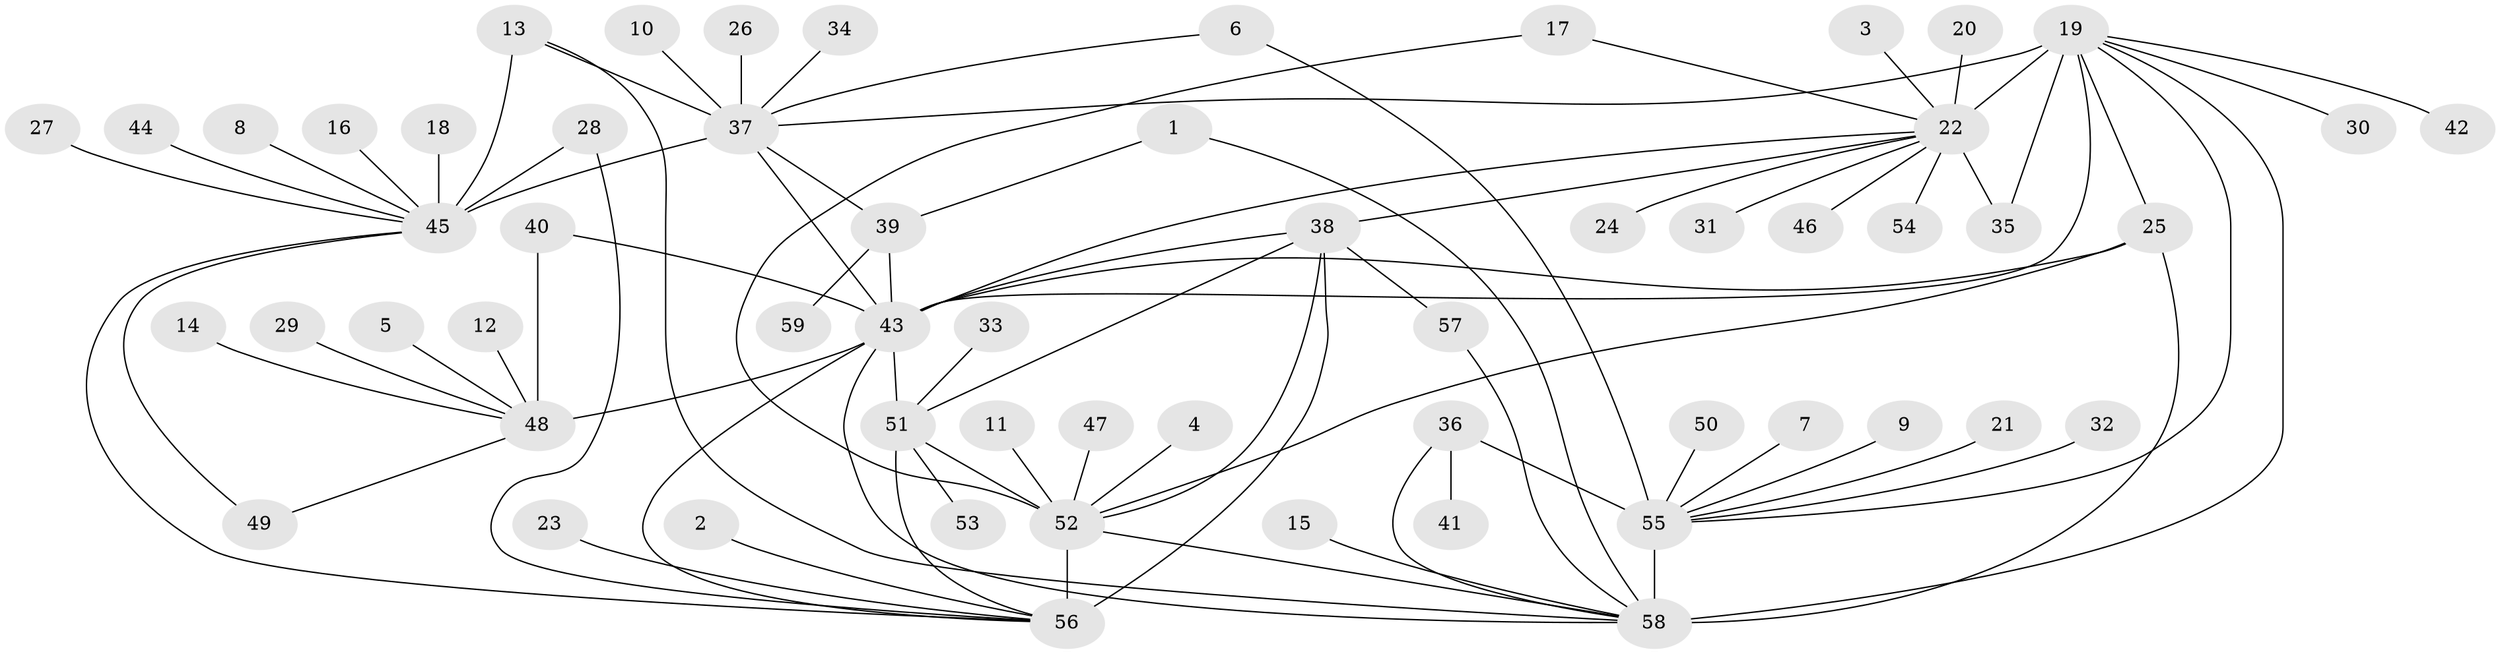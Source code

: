 // original degree distribution, {7: 0.0273972602739726, 8: 0.0684931506849315, 10: 0.02054794520547945, 9: 0.06164383561643835, 16: 0.0136986301369863, 12: 0.0136986301369863, 6: 0.00684931506849315, 15: 0.00684931506849315, 11: 0.02054794520547945, 2: 0.1643835616438356, 5: 0.0136986301369863, 1: 0.541095890410959, 4: 0.0273972602739726, 3: 0.0136986301369863}
// Generated by graph-tools (version 1.1) at 2025/37/03/04/25 23:37:34]
// undirected, 59 vertices, 85 edges
graph export_dot {
  node [color=gray90,style=filled];
  1;
  2;
  3;
  4;
  5;
  6;
  7;
  8;
  9;
  10;
  11;
  12;
  13;
  14;
  15;
  16;
  17;
  18;
  19;
  20;
  21;
  22;
  23;
  24;
  25;
  26;
  27;
  28;
  29;
  30;
  31;
  32;
  33;
  34;
  35;
  36;
  37;
  38;
  39;
  40;
  41;
  42;
  43;
  44;
  45;
  46;
  47;
  48;
  49;
  50;
  51;
  52;
  53;
  54;
  55;
  56;
  57;
  58;
  59;
  1 -- 39 [weight=1.0];
  1 -- 58 [weight=1.0];
  2 -- 56 [weight=1.0];
  3 -- 22 [weight=1.0];
  4 -- 52 [weight=1.0];
  5 -- 48 [weight=1.0];
  6 -- 37 [weight=1.0];
  6 -- 55 [weight=1.0];
  7 -- 55 [weight=1.0];
  8 -- 45 [weight=1.0];
  9 -- 55 [weight=1.0];
  10 -- 37 [weight=1.0];
  11 -- 52 [weight=1.0];
  12 -- 48 [weight=1.0];
  13 -- 37 [weight=1.0];
  13 -- 45 [weight=5.0];
  13 -- 58 [weight=2.0];
  14 -- 48 [weight=1.0];
  15 -- 58 [weight=1.0];
  16 -- 45 [weight=1.0];
  17 -- 22 [weight=1.0];
  17 -- 52 [weight=1.0];
  18 -- 45 [weight=1.0];
  19 -- 22 [weight=5.0];
  19 -- 25 [weight=1.0];
  19 -- 30 [weight=1.0];
  19 -- 35 [weight=1.0];
  19 -- 37 [weight=1.0];
  19 -- 42 [weight=1.0];
  19 -- 43 [weight=1.0];
  19 -- 55 [weight=1.0];
  19 -- 58 [weight=2.0];
  20 -- 22 [weight=1.0];
  21 -- 55 [weight=1.0];
  22 -- 24 [weight=1.0];
  22 -- 31 [weight=1.0];
  22 -- 35 [weight=5.0];
  22 -- 38 [weight=2.0];
  22 -- 43 [weight=1.0];
  22 -- 46 [weight=1.0];
  22 -- 54 [weight=1.0];
  23 -- 56 [weight=1.0];
  25 -- 43 [weight=1.0];
  25 -- 52 [weight=1.0];
  25 -- 58 [weight=1.0];
  26 -- 37 [weight=1.0];
  27 -- 45 [weight=1.0];
  28 -- 45 [weight=1.0];
  28 -- 56 [weight=1.0];
  29 -- 48 [weight=1.0];
  32 -- 55 [weight=1.0];
  33 -- 51 [weight=1.0];
  34 -- 37 [weight=1.0];
  36 -- 41 [weight=1.0];
  36 -- 55 [weight=4.0];
  36 -- 58 [weight=2.0];
  37 -- 39 [weight=1.0];
  37 -- 43 [weight=1.0];
  37 -- 45 [weight=5.0];
  38 -- 43 [weight=1.0];
  38 -- 51 [weight=1.0];
  38 -- 52 [weight=3.0];
  38 -- 56 [weight=2.0];
  38 -- 57 [weight=1.0];
  39 -- 43 [weight=1.0];
  39 -- 59 [weight=1.0];
  40 -- 43 [weight=3.0];
  40 -- 48 [weight=3.0];
  43 -- 48 [weight=9.0];
  43 -- 51 [weight=1.0];
  43 -- 56 [weight=1.0];
  43 -- 58 [weight=2.0];
  44 -- 45 [weight=1.0];
  45 -- 49 [weight=1.0];
  45 -- 56 [weight=1.0];
  47 -- 52 [weight=1.0];
  48 -- 49 [weight=1.0];
  50 -- 55 [weight=1.0];
  51 -- 52 [weight=3.0];
  51 -- 53 [weight=1.0];
  51 -- 56 [weight=2.0];
  52 -- 56 [weight=6.0];
  52 -- 58 [weight=1.0];
  55 -- 58 [weight=8.0];
  57 -- 58 [weight=1.0];
}
